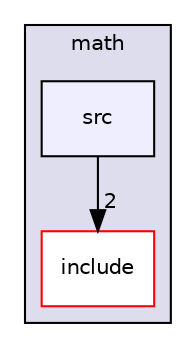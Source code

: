 digraph "NANA/modules/math/src" {
  compound=true
  node [ fontsize="10", fontname="Helvetica"];
  edge [ labelfontsize="10", labelfontname="Helvetica"];
  subgraph clusterdir_b4523354886b5a0c83c88c960c3f222a {
    graph [ bgcolor="#ddddee", pencolor="black", label="math" fontname="Helvetica", fontsize="10", URL="dir_b4523354886b5a0c83c88c960c3f222a.html"]
  dir_ae521b40900f65e001f9918ef6cf05b7 [shape=box label="include" fillcolor="white" style="filled" color="red" URL="dir_ae521b40900f65e001f9918ef6cf05b7.html"];
  dir_771f7333db182dca04d4a001ffeb2ac4 [shape=box, label="src", style="filled", fillcolor="#eeeeff", pencolor="black", URL="dir_771f7333db182dca04d4a001ffeb2ac4.html"];
  }
  dir_771f7333db182dca04d4a001ffeb2ac4->dir_ae521b40900f65e001f9918ef6cf05b7 [headlabel="2", labeldistance=1.5 headhref="dir_000018_000016.html"];
}
